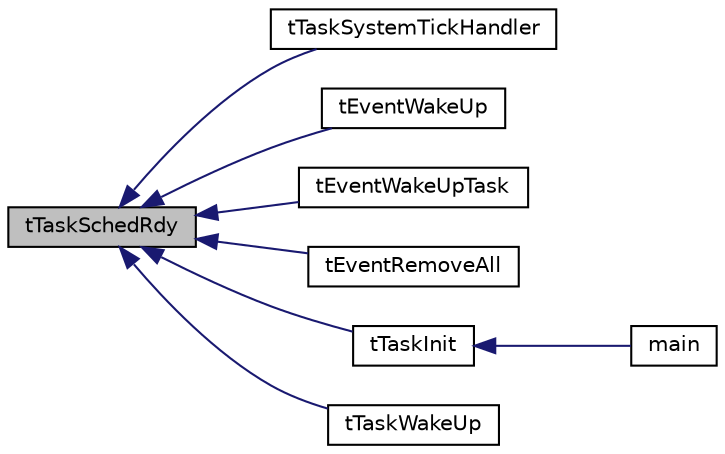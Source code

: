 digraph "tTaskSchedRdy"
{
  edge [fontname="Helvetica",fontsize="10",labelfontname="Helvetica",labelfontsize="10"];
  node [fontname="Helvetica",fontsize="10",shape=record];
  rankdir="LR";
  Node137 [label="tTaskSchedRdy",height=0.2,width=0.4,color="black", fillcolor="grey75", style="filled", fontcolor="black"];
  Node137 -> Node138 [dir="back",color="midnightblue",fontsize="10",style="solid",fontname="Helvetica"];
  Node138 [label="tTaskSystemTickHandler",height=0.2,width=0.4,color="black", fillcolor="white", style="filled",URL="$tiny_o_s_8h.html#a9141328add126e3c2659b2df4b969d3c",tooltip="系统时钟节拍处理 "];
  Node137 -> Node139 [dir="back",color="midnightblue",fontsize="10",style="solid",fontname="Helvetica"];
  Node139 [label="tEventWakeUp",height=0.2,width=0.4,color="black", fillcolor="white", style="filled",URL="$t_event_8h.html#a01397d82a226289ad6fad1602cb705c8"];
  Node137 -> Node140 [dir="back",color="midnightblue",fontsize="10",style="solid",fontname="Helvetica"];
  Node140 [label="tEventWakeUpTask",height=0.2,width=0.4,color="black", fillcolor="white", style="filled",URL="$t_event_8h.html#af035c08c00e607bf3019020ee09bf3c8"];
  Node137 -> Node141 [dir="back",color="midnightblue",fontsize="10",style="solid",fontname="Helvetica"];
  Node141 [label="tEventRemoveAll",height=0.2,width=0.4,color="black", fillcolor="white", style="filled",URL="$t_event_8h.html#ace850c06cc2fc2f07296e1eb4552030a"];
  Node137 -> Node142 [dir="back",color="midnightblue",fontsize="10",style="solid",fontname="Helvetica"];
  Node142 [label="tTaskInit",height=0.2,width=0.4,color="black", fillcolor="white", style="filled",URL="$t_task_8h.html#a639ee038febea3c977d37585fcc8a573",tooltip="tinyOS的任务管理 "];
  Node142 -> Node143 [dir="back",color="midnightblue",fontsize="10",style="solid",fontname="Helvetica"];
  Node143 [label="main",height=0.2,width=0.4,color="black", fillcolor="white", style="filled",URL="$t_core_8c.html#ae66f6b31b5ad750f1fe042a706a4e3d4",tooltip="系统入口，完成所有功能的创建，空闲任务的创建等功能 "];
  Node137 -> Node144 [dir="back",color="midnightblue",fontsize="10",style="solid",fontname="Helvetica"];
  Node144 [label="tTaskWakeUp",height=0.2,width=0.4,color="black", fillcolor="white", style="filled",URL="$t_task_8h.html#ac08bc12c30a810c1ec5c48f330fd509a"];
}
